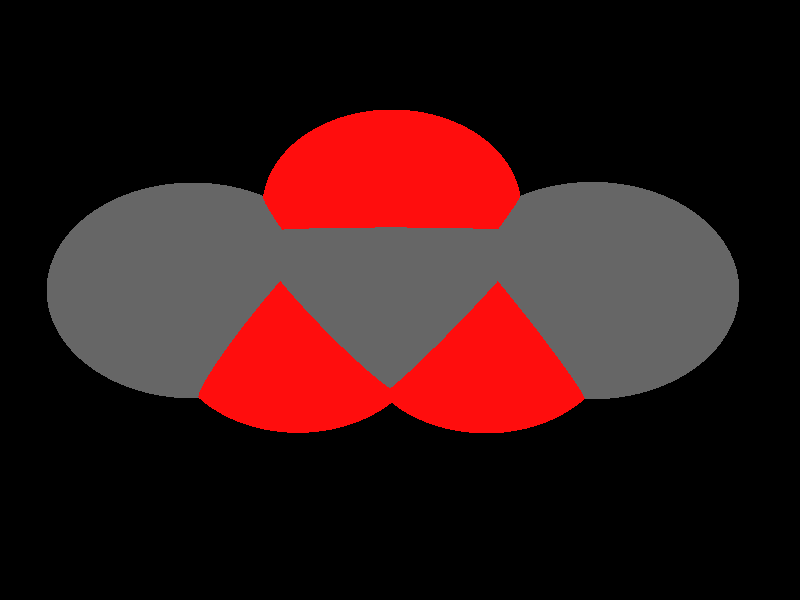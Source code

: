 global_settings {
	ambient_light rgb <0.200000002980232, 0.200000002980232, 0.200000002980232>
	max_trace_level 15
}

background { color rgb <0,0,0> }

camera {
	perspective
	location <0.0679281321359055, -1.0379978541041, -13.0394586141896>
	angle 40
	up <0.0880691446459065, -0.995442115392662, 0.0365898983863194>
	right <0.995843844924517, 0.0888418238292347, 0.0200540984502149> * 1
	direction <-0.0232134074899416, 0.0346716777972745, 0.999129127025846> }

light_source {
	<24.7076778397325, -18.5098779713167, -26.8360094265282>
	color rgb <1, 1, 1>
	fade_distance 56.0559131801897
	fade_power 0
	spotlight
	area_light <20, 0, 0>, <0, 0, 20>, 20, 20
	circular
	orient
	point_at <-24.7076778397325, 18.5098779713167, 26.8360094265282>
}

light_source {
	<-20.9266082815782, -21.0363012610458, 14.2699916190375>
	color rgb <0.300000011920929, 0.300000011920929, 0.300000011920929> shadowless
	fade_distance 56.0559131801897
	fade_power 0
	parallel
	point_at <20.9266082815782, 21.0363012610458, -14.2699916190375>
}

#default {
	finish {ambient 0.5 diffuse 1 specular 0.2 roughness .01 metallic 1}
}

union {
cylinder {
	<-0.310249874246804, -0.816300756876484, -0.000270122603211458>, 	<-0.915982792899555, -0.455193401008906, 5.81345337610856e-05>, 0.075
	pigment { rgbt <0.400000005960464, 0.400000005960464, 0.400000005960464, 0> }
}
cylinder {
	<-0.915982792899555, -0.455193401008906, 5.81345337610856e-05>, 	<-1.47533249060636, -0.121737377529975, 0.000361255801702199>, 0.075
	pigment { rgbt <1, 0.0500000007450581, 0.0500000007450581, 0> }
}
cylinder {
	<-0.310249874246804, -0.816300756876484, -0.000270122603211458>, 	<0.222035257733668, -0.353717331454122, 6.48133845406005e-05>, 0.075
	pigment { rgbt <0.400000005960464, 0.400000005960464, 0.400000005960464, 0> }
}
cylinder {
	<0.222035257733668, -0.353717331454122, 6.48133845406005e-05>, 	<0.71356133879925, 0.0734443617867996, 0.000374102078844462>, 0.075
	pigment { rgbt <1, 0.0500000007450581, 0.0500000007450581, 0> }
}
cylinder {
	<-0.19819447587936, -0.806308875361138, -0.000269417933923845>, 	<-0.141537129990446, -1.4417008284054, -0.000770932786370763>, 0.075
	pigment { rgbt <0.400000005960464, 0.400000005960464, 0.400000005960464, 0> }
}
cylinder {
	<-0.422305272614249, -0.826292638391829, -0.000270827272499058>, 	<-0.365647926725335, -1.4616845914361, -0.000772342124945975>, 0.075
	pigment { rgbt <0.400000005960464, 0.400000005960464, 0.400000005960464, 0> }
}
cylinder {
	<-0.141537129990446, -1.4417008284054, -0.000770932786370763>, 	<-0.0896758860116725, -2.02330620687806, -0.00122999389687042>, 0.075
	pigment { rgbt <1, 0.0500000007450581, 0.0500000007450581, 0> }
}
cylinder {
	<-0.365647926725335, -1.4616845914361, -0.000772342124945975>, 	<-0.313786682746562, -2.04328996990875, -0.00123140323544563>, 0.075
	pigment { rgbt <1, 0.0500000007450581, 0.0500000007450581, 0> }
}
cylinder {
	<2.00386174823737, -0.533112678529363, -6.84931013141986e-05>, 	<1.47111159664065, -0.2826722750258, 0.00011424934191899>, 0.075
	pigment { rgbt <0.400000005960464, 0.400000005960464, 0.400000005960464, 0> }
}
cylinder {
	<1.47111159664065, -0.2826722750258, 0.00011424934191899>, 	<0.71356133879925, 0.0734443617867996, 0.000374102078844462>, 0.075
	pigment { rgbt <1, 0.0500000007450581, 0.0500000007450581, 0> }
}
cylinder {
	<-2.63795705684018, -0.947019568331395, -9.81167809874503e-05>, 	<-2.15792278773526, -0.606270073806271, 9.15528581915968e-05>, 0.075
	pigment { rgbt <0.400000005960464, 0.400000005960464, 0.400000005960464, 0> }
}
cylinder {
	<-2.15792278773526, -0.606270073806271, 9.15528581915968e-05>, 	<-1.47533249060636, -0.121737377529975, 0.000361255801702199>, 0.075
	pigment { rgbt <1, 0.0500000007450581, 0.0500000007450581, 0> }
}
sphere {
	<-0.310249874246804, -0.816300756876484, -0.000270122603211458>, 0.4104
	pigment { rgbt <0.400000005960464, 0.400000005960464, 0.400000005960464,0> }
}
sphere {
	<-1.47533249060636, -0.121737377529975, 0.000361255801702199>, 0.3564
	pigment { rgbt <1, 0.0500000007450581, 0.0500000007450581,0> }
}
sphere {
	<0.71356133879925, 0.0734443617867996, 0.000374102078844462>, 0.3564
	pigment { rgbt <1, 0.0500000007450581, 0.0500000007450581,0> }
}
sphere {
	<-0.201731284379117, -2.03329808839341, -0.00123069856615803>, 0.3564
	pigment { rgbt <1, 0.0500000007450581, 0.0500000007450581,0> }
}
sphere {
	<2.00386174823737, -0.533112678529363, -6.84931013141986e-05>, 0.108
	pigment { rgbt <0.400000005960464, 0.400000005960464, 0.400000005960464,0> }
}
sphere {
	<-2.63795705684018, -0.947019568331395, -9.81167809874503e-05>, 0.108
	pigment { rgbt <0.400000005960464, 0.400000005960464, 0.400000005960464,0> }
}
}
merge {
}
union {
}
merge {
sphere {
	<-0.310249874246804, -0.816300756876484, -0.000270122603211458>, 1.69983
	pigment { rgbt <0, 0, 0,0> }
}
sphere {
	<-1.47533249060636, -0.121737377529975, 0.000361255801702199>, 1.519848
	pigment { rgbt <0, 0, 0,0> }
}
sphere {
	<0.71356133879925, 0.0734443617867996, 0.000374102078844462>, 1.519848
	pigment { rgbt <0, 0, 0,0> }
}
sphere {
	<-0.201731284379117, -2.03329808839341, -0.00123069856615803>, 1.519848
	pigment { rgbt <0, 0, 0,0> }
}
sphere {
	<2.00386174823737, -0.533112678529363, -6.84931013141986e-05>, 1.69983
	pigment { rgbt <0, 0, 0,0> }
}
sphere {
	<-2.63795705684018, -0.947019568331395, -9.81167809874503e-05>, 1.69983
	pigment { rgbt <0, 0, 0,0> }
}
sphere {
	<-0.310249874246804, -0.816300756876484, -0.000270122603211458>, 1.7
	pigment { rgbt <0.400000005960464, 0.400000005960464, 0.400000005960464,0.350000023841858> }
}
sphere {
	<-1.47533249060636, -0.121737377529975, 0.000361255801702199>, 1.52
	pigment { rgbt <1, 0.0500000007450581, 0.0500000007450581,0.350000023841858> }
}
sphere {
	<0.71356133879925, 0.0734443617867996, 0.000374102078844462>, 1.52
	pigment { rgbt <1, 0.0500000007450581, 0.0500000007450581,0.350000023841858> }
}
sphere {
	<-0.201731284379117, -2.03329808839341, -0.00123069856615803>, 1.52
	pigment { rgbt <1, 0.0500000007450581, 0.0500000007450581,0.350000023841858> }
}
sphere {
	<2.00386174823737, -0.533112678529363, -6.84931013141986e-05>, 1.7
	pigment { rgbt <0.400000005960464, 0.400000005960464, 0.400000005960464,0.350000023841858> }
}
sphere {
	<-2.63795705684018, -0.947019568331395, -9.81167809874503e-05>, 1.7
	pigment { rgbt <0.400000005960464, 0.400000005960464, 0.400000005960464,0.350000023841858> }
}
}
